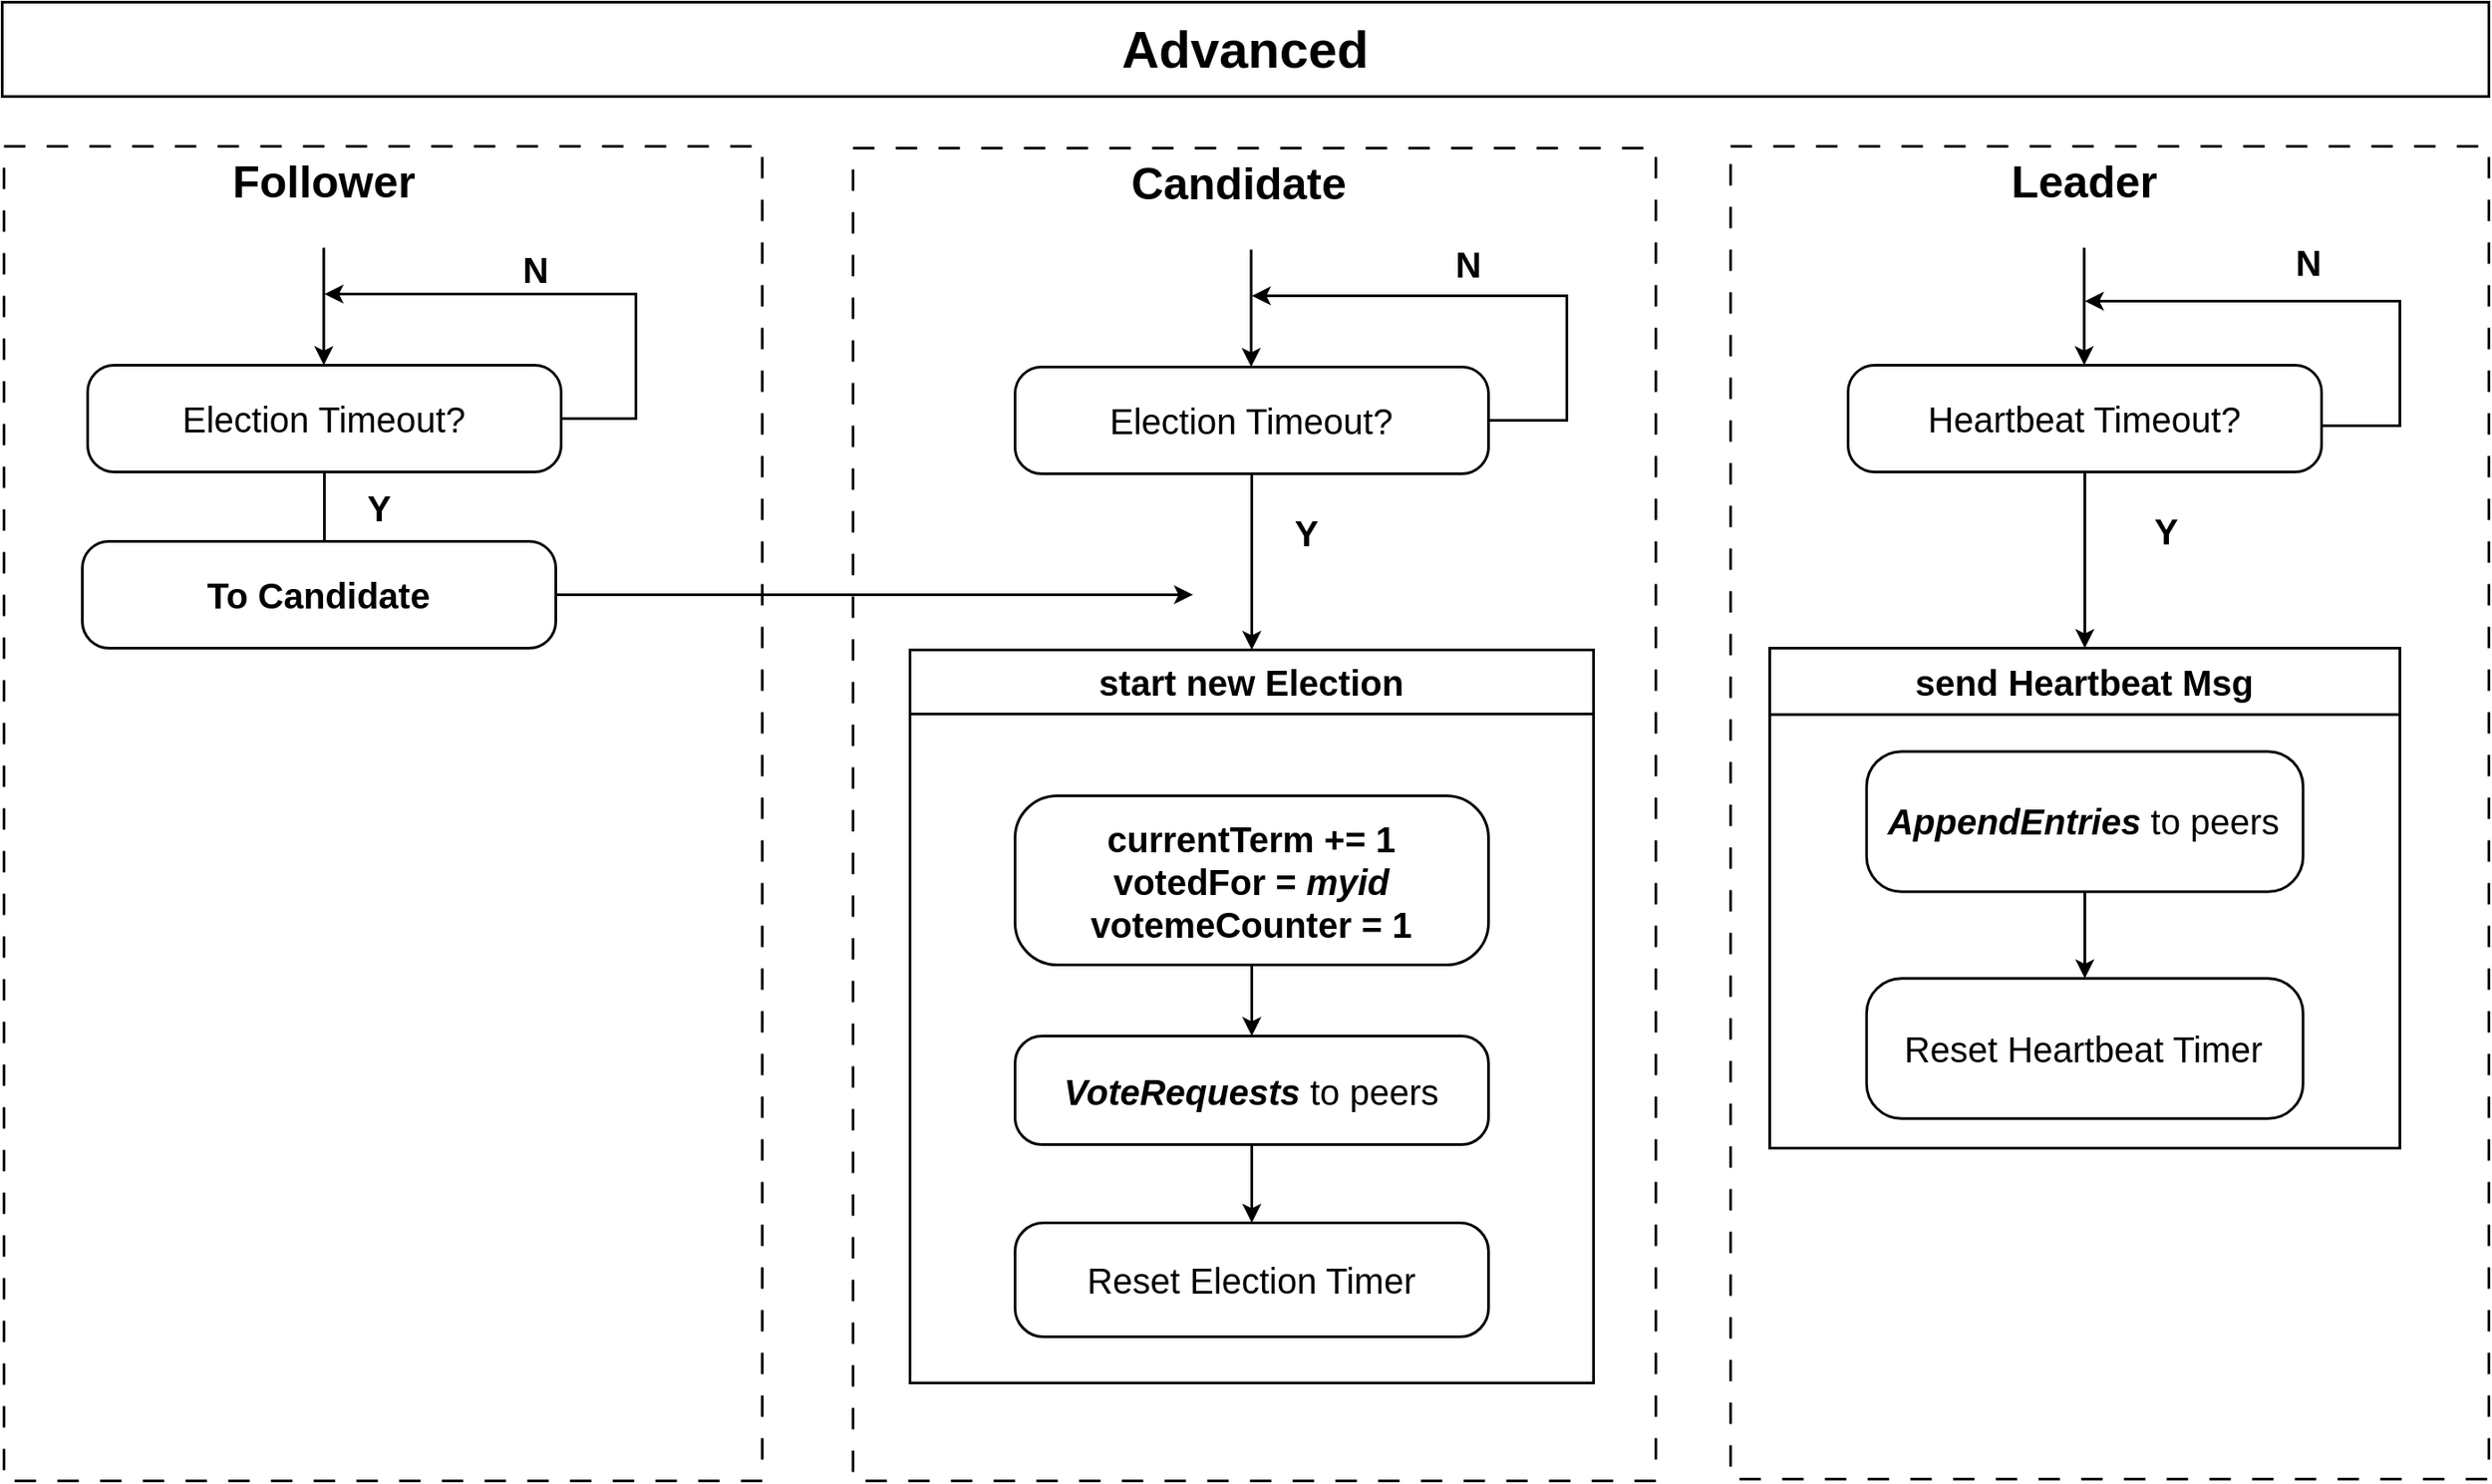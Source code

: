 <mxfile version="24.0.2" type="github" pages="2">
  <diagram name="第 1 页" id="Ot75c4SXKGla1ZPTJA4R">
    <mxGraphModel dx="1970" dy="1096" grid="0" gridSize="10" guides="1" tooltips="1" connect="1" arrows="1" fold="1" page="1" pageScale="1" pageWidth="1600" pageHeight="900" math="0" shadow="0">
      <root>
        <mxCell id="0" />
        <mxCell id="1" parent="0" />
        <mxCell id="e0wyHEcGt13Lj6fMSJkj-3" value="&lt;font style=&quot;font-size: 29px;&quot;&gt;&lt;b&gt;Advanced&lt;/b&gt;&lt;/font&gt;" style="rounded=0;whiteSpace=wrap;html=1;strokeWidth=1.5;" parent="1" vertex="1">
          <mxGeometry x="102" y="22" width="1397" height="53" as="geometry" />
        </mxCell>
        <mxCell id="e0wyHEcGt13Lj6fMSJkj-4" value="" style="rounded=0;whiteSpace=wrap;html=1;strokeWidth=1.5;dashed=1;dashPattern=8 8;" parent="1" vertex="1">
          <mxGeometry x="580" y="104" width="451" height="749" as="geometry" />
        </mxCell>
        <mxCell id="e0wyHEcGt13Lj6fMSJkj-8" value="&lt;font style=&quot;font-size: 25px;&quot;&gt;&lt;b&gt;Candidate&lt;/b&gt;&lt;/font&gt;" style="text;html=1;strokeColor=none;fillColor=none;align=center;verticalAlign=middle;whiteSpace=wrap;rounded=0;strokeWidth=1.5;" parent="1" vertex="1">
          <mxGeometry x="708" y="98.999" width="178" height="48.873" as="geometry" />
        </mxCell>
        <mxCell id="e0wyHEcGt13Lj6fMSJkj-22" style="edgeStyle=orthogonalEdgeStyle;rounded=0;orthogonalLoop=1;jettySize=auto;html=1;exitX=0.5;exitY=1;exitDx=0;exitDy=0;strokeWidth=1.5;" parent="1" source="e0wyHEcGt13Lj6fMSJkj-13" target="e0wyHEcGt13Lj6fMSJkj-16" edge="1">
          <mxGeometry relative="1" as="geometry" />
        </mxCell>
        <mxCell id="e0wyHEcGt13Lj6fMSJkj-13" value="&lt;font style=&quot;font-size: 20px;&quot;&gt;Election Timeout?&lt;/font&gt;" style="rounded=1;whiteSpace=wrap;html=1;arcSize=25;strokeWidth=1.5;" parent="1" vertex="1">
          <mxGeometry x="671" y="227" width="266" height="60" as="geometry" />
        </mxCell>
        <mxCell id="e0wyHEcGt13Lj6fMSJkj-16" value="" style="rounded=0;whiteSpace=wrap;html=1;strokeWidth=1.5;" parent="1" vertex="1">
          <mxGeometry x="612" y="386" width="384" height="412" as="geometry" />
        </mxCell>
        <mxCell id="e0wyHEcGt13Lj6fMSJkj-29" style="edgeStyle=orthogonalEdgeStyle;rounded=0;orthogonalLoop=1;jettySize=auto;html=1;strokeWidth=1.5;" parent="1" source="e0wyHEcGt13Lj6fMSJkj-18" target="e0wyHEcGt13Lj6fMSJkj-20" edge="1">
          <mxGeometry relative="1" as="geometry" />
        </mxCell>
        <mxCell id="e0wyHEcGt13Lj6fMSJkj-18" value="&lt;span style=&quot;font-size: 20px;&quot;&gt;&lt;b&gt;currentTerm += 1&lt;br&gt;votedFor = &lt;/b&gt;&lt;i&gt;&lt;b&gt;myid&lt;/b&gt;&lt;br&gt;&lt;/i&gt;&lt;b&gt;votemeCounter = 1&lt;/b&gt;&lt;br&gt;&lt;/span&gt;" style="rounded=1;whiteSpace=wrap;html=1;arcSize=25;strokeWidth=1.5;" parent="1" vertex="1">
          <mxGeometry x="671" y="468" width="266" height="95" as="geometry" />
        </mxCell>
        <mxCell id="e0wyHEcGt13Lj6fMSJkj-55" style="edgeStyle=orthogonalEdgeStyle;rounded=0;orthogonalLoop=1;jettySize=auto;html=1;entryX=0.5;entryY=0;entryDx=0;entryDy=0;strokeWidth=1.5;" parent="1" source="e0wyHEcGt13Lj6fMSJkj-20" target="e0wyHEcGt13Lj6fMSJkj-54" edge="1">
          <mxGeometry relative="1" as="geometry" />
        </mxCell>
        <mxCell id="e0wyHEcGt13Lj6fMSJkj-20" value="&lt;span style=&quot;font-size: 20px;&quot;&gt;&lt;i&gt;&lt;b&gt;VoteRequests&lt;/b&gt;&lt;/i&gt; to peers&lt;br&gt;&lt;/span&gt;" style="rounded=1;whiteSpace=wrap;html=1;arcSize=25;strokeWidth=1.5;" parent="1" vertex="1">
          <mxGeometry x="671" y="603" width="266" height="61" as="geometry" />
        </mxCell>
        <mxCell id="e0wyHEcGt13Lj6fMSJkj-25" style="edgeStyle=orthogonalEdgeStyle;rounded=0;orthogonalLoop=1;jettySize=auto;html=1;exitX=0.5;exitY=1;exitDx=0;exitDy=0;strokeWidth=1.5;" parent="1" edge="1">
          <mxGeometry relative="1" as="geometry">
            <mxPoint x="803.66" y="161" as="sourcePoint" />
            <mxPoint x="803.66" y="227" as="targetPoint" />
          </mxGeometry>
        </mxCell>
        <mxCell id="e0wyHEcGt13Lj6fMSJkj-33" value="&lt;font style=&quot;font-size: 20px;&quot;&gt;&lt;b&gt;Y&lt;/b&gt;&lt;/font&gt;" style="text;html=1;strokeColor=none;fillColor=none;align=center;verticalAlign=middle;whiteSpace=wrap;rounded=0;strokeWidth=1.5;" parent="1" vertex="1">
          <mxGeometry x="805" y="305" width="60" height="30" as="geometry" />
        </mxCell>
        <mxCell id="e0wyHEcGt13Lj6fMSJkj-35" value="&lt;font style=&quot;font-size: 20px;&quot;&gt;&lt;b&gt;N&lt;/b&gt;&lt;/font&gt;" style="text;html=1;strokeColor=none;fillColor=none;align=center;verticalAlign=middle;whiteSpace=wrap;rounded=0;strokeWidth=1.5;" parent="1" vertex="1">
          <mxGeometry x="896" y="154" width="60" height="30" as="geometry" />
        </mxCell>
        <mxCell id="e0wyHEcGt13Lj6fMSJkj-23" value="" style="endArrow=classic;html=1;rounded=0;exitX=1;exitY=0.5;exitDx=0;exitDy=0;strokeWidth=1.5;" parent="1" source="e0wyHEcGt13Lj6fMSJkj-13" edge="1">
          <mxGeometry width="50" height="50" relative="1" as="geometry">
            <mxPoint x="1232" y="624" as="sourcePoint" />
            <mxPoint x="804" y="187" as="targetPoint" />
            <Array as="points">
              <mxPoint x="981" y="257" />
              <mxPoint x="981" y="187" />
            </Array>
          </mxGeometry>
        </mxCell>
        <mxCell id="e0wyHEcGt13Lj6fMSJkj-36" value="" style="rounded=0;whiteSpace=wrap;html=1;strokeWidth=1.5;dashed=1;dashPattern=8 8;" parent="1" vertex="1">
          <mxGeometry x="103" y="103" width="426" height="750" as="geometry" />
        </mxCell>
        <mxCell id="e0wyHEcGt13Lj6fMSJkj-37" value="&lt;font style=&quot;font-size: 25px;&quot;&gt;&lt;b&gt;Follower&lt;/b&gt;&lt;/font&gt;" style="text;html=1;strokeColor=none;fillColor=none;align=center;verticalAlign=middle;whiteSpace=wrap;rounded=0;strokeWidth=1.5;" parent="1" vertex="1">
          <mxGeometry x="194" y="97.999" width="178" height="48.873" as="geometry" />
        </mxCell>
        <mxCell id="e0wyHEcGt13Lj6fMSJkj-38" style="edgeStyle=orthogonalEdgeStyle;rounded=0;orthogonalLoop=1;jettySize=auto;html=1;exitX=0.5;exitY=1;exitDx=0;exitDy=0;strokeWidth=1.5;" parent="1" source="e0wyHEcGt13Lj6fMSJkj-39" edge="1">
          <mxGeometry relative="1" as="geometry">
            <mxPoint x="283.0" y="352" as="targetPoint" />
          </mxGeometry>
        </mxCell>
        <mxCell id="e0wyHEcGt13Lj6fMSJkj-39" value="&lt;font style=&quot;font-size: 20px;&quot;&gt;Election Timeout?&lt;/font&gt;" style="rounded=1;whiteSpace=wrap;html=1;arcSize=25;strokeWidth=1.5;" parent="1" vertex="1">
          <mxGeometry x="150" y="226" width="266" height="60" as="geometry" />
        </mxCell>
        <mxCell id="e0wyHEcGt13Lj6fMSJkj-46" style="edgeStyle=orthogonalEdgeStyle;rounded=0;orthogonalLoop=1;jettySize=auto;html=1;exitX=0.5;exitY=1;exitDx=0;exitDy=0;strokeWidth=1.5;" parent="1" edge="1">
          <mxGeometry relative="1" as="geometry">
            <mxPoint x="282.66" y="160" as="sourcePoint" />
            <mxPoint x="282.66" y="226" as="targetPoint" />
          </mxGeometry>
        </mxCell>
        <mxCell id="e0wyHEcGt13Lj6fMSJkj-48" value="&lt;font style=&quot;font-size: 20px;&quot;&gt;&lt;b&gt;Y&lt;/b&gt;&lt;/font&gt;" style="text;html=1;strokeColor=none;fillColor=none;align=center;verticalAlign=middle;whiteSpace=wrap;rounded=0;strokeWidth=1.5;" parent="1" vertex="1">
          <mxGeometry x="284" y="291" width="60" height="30" as="geometry" />
        </mxCell>
        <mxCell id="e0wyHEcGt13Lj6fMSJkj-49" value="&lt;font style=&quot;font-size: 20px;&quot;&gt;&lt;b&gt;N&lt;/b&gt;&lt;/font&gt;" style="text;html=1;strokeColor=none;fillColor=none;align=center;verticalAlign=middle;whiteSpace=wrap;rounded=0;strokeWidth=1.5;" parent="1" vertex="1">
          <mxGeometry x="372" y="157" width="60" height="30" as="geometry" />
        </mxCell>
        <mxCell id="e0wyHEcGt13Lj6fMSJkj-50" value="" style="endArrow=classic;html=1;rounded=0;exitX=1;exitY=0.5;exitDx=0;exitDy=0;strokeWidth=1.5;" parent="1" source="e0wyHEcGt13Lj6fMSJkj-39" edge="1">
          <mxGeometry width="50" height="50" relative="1" as="geometry">
            <mxPoint x="711" y="623" as="sourcePoint" />
            <mxPoint x="283" y="186" as="targetPoint" />
            <Array as="points">
              <mxPoint x="458" y="256" />
              <mxPoint x="458" y="186" />
            </Array>
          </mxGeometry>
        </mxCell>
        <mxCell id="e0wyHEcGt13Lj6fMSJkj-53" style="edgeStyle=orthogonalEdgeStyle;rounded=0;orthogonalLoop=1;jettySize=auto;html=1;strokeWidth=1.5;" parent="1" source="e0wyHEcGt13Lj6fMSJkj-51" edge="1">
          <mxGeometry relative="1" as="geometry">
            <mxPoint x="771" y="355" as="targetPoint" />
          </mxGeometry>
        </mxCell>
        <mxCell id="e0wyHEcGt13Lj6fMSJkj-51" value="&lt;font style=&quot;font-size: 20px;&quot;&gt;&lt;b&gt;To Candidate&lt;/b&gt;&lt;/font&gt;" style="rounded=1;whiteSpace=wrap;html=1;arcSize=25;strokeWidth=1.5;" parent="1" vertex="1">
          <mxGeometry x="147" y="325" width="266" height="60" as="geometry" />
        </mxCell>
        <mxCell id="e0wyHEcGt13Lj6fMSJkj-54" value="&lt;font style=&quot;font-size: 20px;&quot;&gt;Reset Election Timer&lt;/font&gt;" style="rounded=1;whiteSpace=wrap;html=1;arcSize=25;strokeWidth=1.5;" parent="1" vertex="1">
          <mxGeometry x="671" y="708" width="266" height="64" as="geometry" />
        </mxCell>
        <mxCell id="e0wyHEcGt13Lj6fMSJkj-56" value="" style="rounded=0;whiteSpace=wrap;html=1;strokeWidth=1.5;dashed=1;dashPattern=8 8;" parent="1" vertex="1">
          <mxGeometry x="1073" y="103" width="426" height="749" as="geometry" />
        </mxCell>
        <mxCell id="e0wyHEcGt13Lj6fMSJkj-57" value="&lt;font style=&quot;font-size: 25px;&quot;&gt;&lt;b&gt;Leader&lt;/b&gt;&lt;/font&gt;" style="text;html=1;strokeColor=none;fillColor=none;align=center;verticalAlign=middle;whiteSpace=wrap;rounded=0;strokeWidth=1.5;" parent="1" vertex="1">
          <mxGeometry x="1183" y="97.999" width="178" height="48.873" as="geometry" />
        </mxCell>
        <mxCell id="e0wyHEcGt13Lj6fMSJkj-80" style="edgeStyle=orthogonalEdgeStyle;rounded=0;orthogonalLoop=1;jettySize=auto;html=1;strokeWidth=1.5;" parent="1" source="e0wyHEcGt13Lj6fMSJkj-59" target="e0wyHEcGt13Lj6fMSJkj-75" edge="1">
          <mxGeometry relative="1" as="geometry" />
        </mxCell>
        <mxCell id="e0wyHEcGt13Lj6fMSJkj-59" value="&lt;font style=&quot;font-size: 20px;&quot;&gt;Heartbeat Timeout?&lt;/font&gt;" style="rounded=1;whiteSpace=wrap;html=1;arcSize=25;strokeWidth=1.5;" parent="1" vertex="1">
          <mxGeometry x="1139" y="226" width="266" height="60" as="geometry" />
        </mxCell>
        <mxCell id="e0wyHEcGt13Lj6fMSJkj-65" style="edgeStyle=orthogonalEdgeStyle;rounded=0;orthogonalLoop=1;jettySize=auto;html=1;exitX=0.5;exitY=1;exitDx=0;exitDy=0;strokeWidth=1.5;" parent="1" edge="1">
          <mxGeometry relative="1" as="geometry">
            <mxPoint x="1271.66" y="160" as="sourcePoint" />
            <mxPoint x="1271.66" y="226" as="targetPoint" />
          </mxGeometry>
        </mxCell>
        <mxCell id="e0wyHEcGt13Lj6fMSJkj-73" value="&lt;b&gt;&lt;font style=&quot;font-size: 20px;&quot;&gt;start new Election&lt;/font&gt;&lt;/b&gt;" style="rounded=0;whiteSpace=wrap;html=1;strokeWidth=1.5;" parent="1" vertex="1">
          <mxGeometry x="612" y="386" width="384" height="36" as="geometry" />
        </mxCell>
        <mxCell id="e0wyHEcGt13Lj6fMSJkj-77" value="" style="group;strokeWidth=1.5;" parent="1" vertex="1" connectable="0">
          <mxGeometry x="1095" y="385" width="354" height="281" as="geometry" />
        </mxCell>
        <mxCell id="e0wyHEcGt13Lj6fMSJkj-72" value="" style="rounded=0;whiteSpace=wrap;html=1;strokeWidth=1.5;" parent="e0wyHEcGt13Lj6fMSJkj-77" vertex="1">
          <mxGeometry width="354" height="281" as="geometry" />
        </mxCell>
        <mxCell id="e0wyHEcGt13Lj6fMSJkj-75" value="&lt;span style=&quot;font-size: 20px;&quot;&gt;&lt;b&gt;send Heartbeat Msg&lt;/b&gt;&lt;/span&gt;" style="rounded=0;whiteSpace=wrap;html=1;strokeWidth=1.5;" parent="e0wyHEcGt13Lj6fMSJkj-77" vertex="1">
          <mxGeometry width="354" height="37.328" as="geometry" />
        </mxCell>
        <mxCell id="e0wyHEcGt13Lj6fMSJkj-76" value="&lt;span style=&quot;font-size: 20px;&quot;&gt;&lt;b&gt;&lt;i&gt;AppendEntries&lt;/i&gt; &lt;/b&gt;to peers&lt;br&gt;&lt;/span&gt;" style="rounded=1;whiteSpace=wrap;html=1;arcSize=25;strokeWidth=1.5;" parent="e0wyHEcGt13Lj6fMSJkj-77" vertex="1">
          <mxGeometry x="54.391" y="58.066" width="245.219" height="78.804" as="geometry" />
        </mxCell>
        <mxCell id="e0wyHEcGt13Lj6fMSJkj-78" value="&lt;span style=&quot;font-size: 20px;&quot;&gt;Reset Heartbeat Timer&lt;br&gt;&lt;/span&gt;" style="rounded=1;whiteSpace=wrap;html=1;arcSize=25;strokeWidth=1.5;" parent="e0wyHEcGt13Lj6fMSJkj-77" vertex="1">
          <mxGeometry x="54.391" y="185.605" width="245.219" height="78.804" as="geometry" />
        </mxCell>
        <mxCell id="e0wyHEcGt13Lj6fMSJkj-79" style="edgeStyle=orthogonalEdgeStyle;rounded=0;orthogonalLoop=1;jettySize=auto;html=1;entryX=0.5;entryY=0;entryDx=0;entryDy=0;strokeWidth=1.5;" parent="e0wyHEcGt13Lj6fMSJkj-77" source="e0wyHEcGt13Lj6fMSJkj-76" target="e0wyHEcGt13Lj6fMSJkj-78" edge="1">
          <mxGeometry relative="1" as="geometry" />
        </mxCell>
        <mxCell id="e0wyHEcGt13Lj6fMSJkj-81" value="&lt;font style=&quot;font-size: 20px;&quot;&gt;&lt;b&gt;Y&lt;/b&gt;&lt;/font&gt;" style="text;html=1;strokeColor=none;fillColor=none;align=center;verticalAlign=middle;whiteSpace=wrap;rounded=0;strokeWidth=1.5;" parent="1" vertex="1">
          <mxGeometry x="1288" y="304" width="60" height="30" as="geometry" />
        </mxCell>
        <mxCell id="e0wyHEcGt13Lj6fMSJkj-83" value="" style="endArrow=classic;html=1;rounded=0;exitX=1;exitY=0.5;exitDx=0;exitDy=0;strokeWidth=1.5;" parent="1" edge="1">
          <mxGeometry width="50" height="50" relative="1" as="geometry">
            <mxPoint x="1405" y="260" as="sourcePoint" />
            <mxPoint x="1272" y="190" as="targetPoint" />
            <Array as="points">
              <mxPoint x="1449" y="260" />
              <mxPoint x="1449" y="190" />
            </Array>
          </mxGeometry>
        </mxCell>
        <mxCell id="e0wyHEcGt13Lj6fMSJkj-84" value="&lt;font style=&quot;font-size: 20px;&quot;&gt;&lt;b&gt;N&lt;/b&gt;&lt;/font&gt;" style="text;html=1;strokeColor=none;fillColor=none;align=center;verticalAlign=middle;whiteSpace=wrap;rounded=0;strokeWidth=1.5;" parent="1" vertex="1">
          <mxGeometry x="1368" y="153" width="60" height="30" as="geometry" />
        </mxCell>
      </root>
    </mxGraphModel>
  </diagram>
  <diagram id="lP8KVWAaD7UZXWkwFdcA" name="第 2 页">
    <mxGraphModel dx="2298" dy="1278" grid="0" gridSize="10" guides="1" tooltips="1" connect="1" arrows="1" fold="1" page="1" pageScale="1" pageWidth="1600" pageHeight="900" math="0" shadow="0">
      <root>
        <mxCell id="0" />
        <mxCell id="1" parent="0" />
        <mxCell id="Gx7q7Pkt3H5f28PNF371-1" value="&lt;font style=&quot;font-size: 29px;&quot;&gt;&lt;b&gt;&amp;nbsp; &amp;nbsp; &amp;nbsp; &amp;nbsp; &amp;nbsp; &amp;nbsp; &amp;nbsp; &amp;nbsp; &amp;nbsp; Process (args)&lt;/b&gt;&lt;/font&gt;" style="rounded=0;whiteSpace=wrap;html=1;strokeWidth=1.5;" vertex="1" parent="1">
          <mxGeometry x="83" y="22" width="1416" height="53" as="geometry" />
        </mxCell>
        <mxCell id="Gx7q7Pkt3H5f28PNF371-32" style="edgeStyle=orthogonalEdgeStyle;rounded=0;orthogonalLoop=1;jettySize=auto;html=1;strokeWidth=1.5;" edge="1" parent="1" source="Gx7q7Pkt3H5f28PNF371-2" target="Gx7q7Pkt3H5f28PNF371-31">
          <mxGeometry relative="1" as="geometry" />
        </mxCell>
        <mxCell id="Gx7q7Pkt3H5f28PNF371-2" value="" style="rounded=0;whiteSpace=wrap;html=1;dashed=1;dashPattern=8 8;strokeWidth=1.5;" vertex="1" parent="1">
          <mxGeometry x="84" y="103" width="366" height="770" as="geometry" />
        </mxCell>
        <mxCell id="Gx7q7Pkt3H5f28PNF371-22" style="edgeStyle=orthogonalEdgeStyle;rounded=0;orthogonalLoop=1;jettySize=auto;html=1;entryX=0.5;entryY=0;entryDx=0;entryDy=0;strokeWidth=1.5;" edge="1" parent="1" source="Gx7q7Pkt3H5f28PNF371-3" target="Gx7q7Pkt3H5f28PNF371-20">
          <mxGeometry relative="1" as="geometry" />
        </mxCell>
        <mxCell id="Gx7q7Pkt3H5f28PNF371-25" style="edgeStyle=orthogonalEdgeStyle;rounded=0;orthogonalLoop=1;jettySize=auto;html=1;entryX=1;entryY=0.5;entryDx=0;entryDy=0;strokeWidth=1.5;" edge="1" parent="1" source="Gx7q7Pkt3H5f28PNF371-3" target="Gx7q7Pkt3H5f28PNF371-24">
          <mxGeometry relative="1" as="geometry">
            <Array as="points">
              <mxPoint x="406" y="249" />
              <mxPoint x="406" y="581" />
            </Array>
          </mxGeometry>
        </mxCell>
        <mxCell id="Gx7q7Pkt3H5f28PNF371-3" value="&lt;span style=&quot;font-size: 20px;&quot;&gt;args.term &amp;lt; currentTerm?&lt;/span&gt;" style="rounded=1;whiteSpace=wrap;html=1;strokeWidth=1.5;" vertex="1" parent="1">
          <mxGeometry x="139" y="206" width="246" height="85" as="geometry" />
        </mxCell>
        <mxCell id="Gx7q7Pkt3H5f28PNF371-30" style="edgeStyle=orthogonalEdgeStyle;rounded=0;orthogonalLoop=1;jettySize=auto;html=1;strokeWidth=1.5;" edge="1" parent="1" source="Gx7q7Pkt3H5f28PNF371-20">
          <mxGeometry relative="1" as="geometry">
            <mxPoint x="38.667" y="399.5" as="targetPoint" />
          </mxGeometry>
        </mxCell>
        <mxCell id="Gx7q7Pkt3H5f28PNF371-20" value="&lt;span style=&quot;font-size: 20px;&quot;&gt;return False&lt;/span&gt;" style="rounded=1;whiteSpace=wrap;html=1;strokeWidth=1.5;" vertex="1" parent="1">
          <mxGeometry x="189" y="357" width="146" height="85" as="geometry" />
        </mxCell>
        <mxCell id="Gx7q7Pkt3H5f28PNF371-23" value="&lt;font style=&quot;font-size: 20px;&quot;&gt;Y&lt;/font&gt;" style="text;html=1;align=center;verticalAlign=middle;whiteSpace=wrap;rounded=0;strokeWidth=1.5;" vertex="1" parent="1">
          <mxGeometry x="267" y="310" width="60" height="30" as="geometry" />
        </mxCell>
        <mxCell id="Gx7q7Pkt3H5f28PNF371-28" style="edgeStyle=orthogonalEdgeStyle;rounded=0;orthogonalLoop=1;jettySize=auto;html=1;strokeWidth=1.5;" edge="1" parent="1" source="Gx7q7Pkt3H5f28PNF371-24" target="Gx7q7Pkt3H5f28PNF371-27">
          <mxGeometry relative="1" as="geometry" />
        </mxCell>
        <mxCell id="Gx7q7Pkt3H5f28PNF371-24" value="&lt;span style=&quot;font-size: 20px;&quot;&gt;args.term &amp;gt; currentTerm?&lt;/span&gt;" style="rounded=1;whiteSpace=wrap;html=1;strokeWidth=1.5;" vertex="1" parent="1">
          <mxGeometry x="128" y="538" width="254" height="85" as="geometry" />
        </mxCell>
        <mxCell id="Gx7q7Pkt3H5f28PNF371-26" value="&lt;font style=&quot;font-size: 20px;&quot;&gt;N&lt;/font&gt;" style="text;html=1;align=center;verticalAlign=middle;whiteSpace=wrap;rounded=0;strokeWidth=1.5;" vertex="1" parent="1">
          <mxGeometry x="390" y="386.5" width="60" height="30" as="geometry" />
        </mxCell>
        <mxCell id="Gx7q7Pkt3H5f28PNF371-27" value="&lt;span style=&quot;font-size: 20px;&quot;&gt;&lt;b&gt;currentTerm = args.term&lt;/b&gt;&lt;/span&gt;&lt;div&gt;&lt;span style=&quot;font-size: 20px;&quot;&gt;&lt;b&gt;To Follower&lt;/b&gt;&lt;/span&gt;&lt;/div&gt;&lt;div&gt;&lt;span style=&quot;font-size: 20px;&quot;&gt;&lt;b&gt;votedFor = null&lt;/b&gt;&lt;/span&gt;&lt;/div&gt;" style="rounded=1;whiteSpace=wrap;html=1;strokeWidth=1.5;" vertex="1" parent="1">
          <mxGeometry x="114.5" y="687" width="281" height="102" as="geometry" />
        </mxCell>
        <mxCell id="Gx7q7Pkt3H5f28PNF371-29" value="&lt;font style=&quot;font-size: 20px;&quot;&gt;Y&lt;/font&gt;" style="text;html=1;align=center;verticalAlign=middle;whiteSpace=wrap;rounded=0;strokeWidth=1.5;" vertex="1" parent="1">
          <mxGeometry x="269" y="640" width="60" height="30" as="geometry" />
        </mxCell>
        <mxCell id="Gx7q7Pkt3H5f28PNF371-31" value="" style="rounded=0;whiteSpace=wrap;html=1;dashed=1;dashPattern=8 8;strokeWidth=1.5;" vertex="1" parent="1">
          <mxGeometry x="510" y="103" width="989" height="770" as="geometry" />
        </mxCell>
        <mxCell id="Gx7q7Pkt3H5f28PNF371-33" value="&lt;font style=&quot;font-size: 20px;&quot;&gt;&lt;b&gt;RequestVote&lt;/b&gt;&lt;/font&gt;" style="rounded=0;whiteSpace=wrap;html=1;" vertex="1" parent="1">
          <mxGeometry x="535" y="123" width="440" height="43" as="geometry" />
        </mxCell>
        <mxCell id="Gx7q7Pkt3H5f28PNF371-34" value="&lt;font style=&quot;font-size: 20px;&quot;&gt;&lt;b&gt;AppendEntries&lt;/b&gt;&lt;/font&gt;" style="rounded=0;whiteSpace=wrap;html=1;" vertex="1" parent="1">
          <mxGeometry x="1017" y="123" width="440" height="43" as="geometry" />
        </mxCell>
        <mxCell id="Gx7q7Pkt3H5f28PNF371-35" value="" style="rounded=0;whiteSpace=wrap;html=1;" vertex="1" parent="1">
          <mxGeometry x="535" y="166" width="440" height="675" as="geometry" />
        </mxCell>
        <mxCell id="Gx7q7Pkt3H5f28PNF371-40" style="edgeStyle=orthogonalEdgeStyle;rounded=0;orthogonalLoop=1;jettySize=auto;html=1;entryX=0.5;entryY=0;entryDx=0;entryDy=0;strokeWidth=1.5;" edge="1" parent="1" source="Gx7q7Pkt3H5f28PNF371-38" target="Gx7q7Pkt3H5f28PNF371-39">
          <mxGeometry relative="1" as="geometry" />
        </mxCell>
        <mxCell id="Gx7q7Pkt3H5f28PNF371-48" style="edgeStyle=orthogonalEdgeStyle;rounded=0;orthogonalLoop=1;jettySize=auto;html=1;entryX=1;entryY=0.5;entryDx=0;entryDy=0;strokeWidth=1.5;" edge="1" parent="1" source="Gx7q7Pkt3H5f28PNF371-38" target="Gx7q7Pkt3H5f28PNF371-46">
          <mxGeometry relative="1" as="geometry">
            <Array as="points">
              <mxPoint x="905" y="245" />
              <mxPoint x="905" y="715" />
            </Array>
          </mxGeometry>
        </mxCell>
        <mxCell id="Gx7q7Pkt3H5f28PNF371-38" value="&lt;font style=&quot;font-size: 20px;&quot;&gt;votedFor = null?&lt;/font&gt;" style="rounded=1;whiteSpace=wrap;html=1;strokeWidth=1.5;" vertex="1" parent="1">
          <mxGeometry x="648.5" y="215" width="213" height="60" as="geometry" />
        </mxCell>
        <mxCell id="Gx7q7Pkt3H5f28PNF371-43" style="edgeStyle=orthogonalEdgeStyle;rounded=0;orthogonalLoop=1;jettySize=auto;html=1;entryX=0.5;entryY=0;entryDx=0;entryDy=0;strokeWidth=1.5;" edge="1" parent="1" source="Gx7q7Pkt3H5f28PNF371-39" target="Gx7q7Pkt3H5f28PNF371-42">
          <mxGeometry relative="1" as="geometry" />
        </mxCell>
        <mxCell id="Gx7q7Pkt3H5f28PNF371-47" style="edgeStyle=orthogonalEdgeStyle;rounded=0;orthogonalLoop=1;jettySize=auto;html=1;entryX=1;entryY=0.5;entryDx=0;entryDy=0;strokeWidth=1.5;" edge="1" parent="1" source="Gx7q7Pkt3H5f28PNF371-39" target="Gx7q7Pkt3H5f28PNF371-46">
          <mxGeometry relative="1" as="geometry">
            <Array as="points">
              <mxPoint x="905" y="395.5" />
              <mxPoint x="905" y="715" />
            </Array>
          </mxGeometry>
        </mxCell>
        <mxCell id="Gx7q7Pkt3H5f28PNF371-39" value="&lt;font style=&quot;font-size: 20px;&quot;&gt;args.log is newer?&lt;/font&gt;" style="rounded=1;whiteSpace=wrap;html=1;strokeWidth=1.5;" vertex="1" parent="1">
          <mxGeometry x="648.5" y="355" width="213" height="81" as="geometry" />
        </mxCell>
        <mxCell id="Gx7q7Pkt3H5f28PNF371-42" value="&lt;span style=&quot;font-size: 20px;&quot;&gt;votedFor = args.id&lt;/span&gt;&lt;div&gt;&lt;span style=&quot;font-size: 20px;&quot;&gt;grant vote&lt;/span&gt;&lt;/div&gt;" style="rounded=1;whiteSpace=wrap;html=1;strokeWidth=1.5;" vertex="1" parent="1">
          <mxGeometry x="648.5" y="500" width="213" height="89" as="geometry" />
        </mxCell>
        <mxCell id="Gx7q7Pkt3H5f28PNF371-44" value="&lt;font style=&quot;font-size: 20px;&quot;&gt;Y&lt;/font&gt;" style="text;html=1;align=center;verticalAlign=middle;whiteSpace=wrap;rounded=0;strokeWidth=1.5;" vertex="1" parent="1">
          <mxGeometry x="750" y="310" width="60" height="30" as="geometry" />
        </mxCell>
        <mxCell id="Gx7q7Pkt3H5f28PNF371-45" value="&lt;font style=&quot;font-size: 20px;&quot;&gt;Y&lt;/font&gt;" style="text;html=1;align=center;verticalAlign=middle;whiteSpace=wrap;rounded=0;strokeWidth=1.5;" vertex="1" parent="1">
          <mxGeometry x="750" y="453" width="60" height="30" as="geometry" />
        </mxCell>
        <mxCell id="Gx7q7Pkt3H5f28PNF371-46" value="&lt;span style=&quot;font-size: 20px;&quot;&gt;refuse vote&lt;/span&gt;" style="rounded=1;whiteSpace=wrap;html=1;strokeWidth=1.5;" vertex="1" parent="1">
          <mxGeometry x="648.5" y="670" width="213" height="89" as="geometry" />
        </mxCell>
        <mxCell id="Gx7q7Pkt3H5f28PNF371-49" value="&lt;font style=&quot;font-size: 20px;&quot;&gt;N&lt;/font&gt;" style="text;html=1;align=center;verticalAlign=middle;whiteSpace=wrap;rounded=0;strokeWidth=1.5;" vertex="1" parent="1">
          <mxGeometry x="897" y="559" width="60" height="30" as="geometry" />
        </mxCell>
        <mxCell id="Gx7q7Pkt3H5f28PNF371-50" value="&lt;font style=&quot;font-size: 20px;&quot;&gt;N&lt;/font&gt;" style="text;html=1;align=center;verticalAlign=middle;whiteSpace=wrap;rounded=0;strokeWidth=1.5;" vertex="1" parent="1">
          <mxGeometry x="897" y="303" width="60" height="30" as="geometry" />
        </mxCell>
      </root>
    </mxGraphModel>
  </diagram>
</mxfile>
